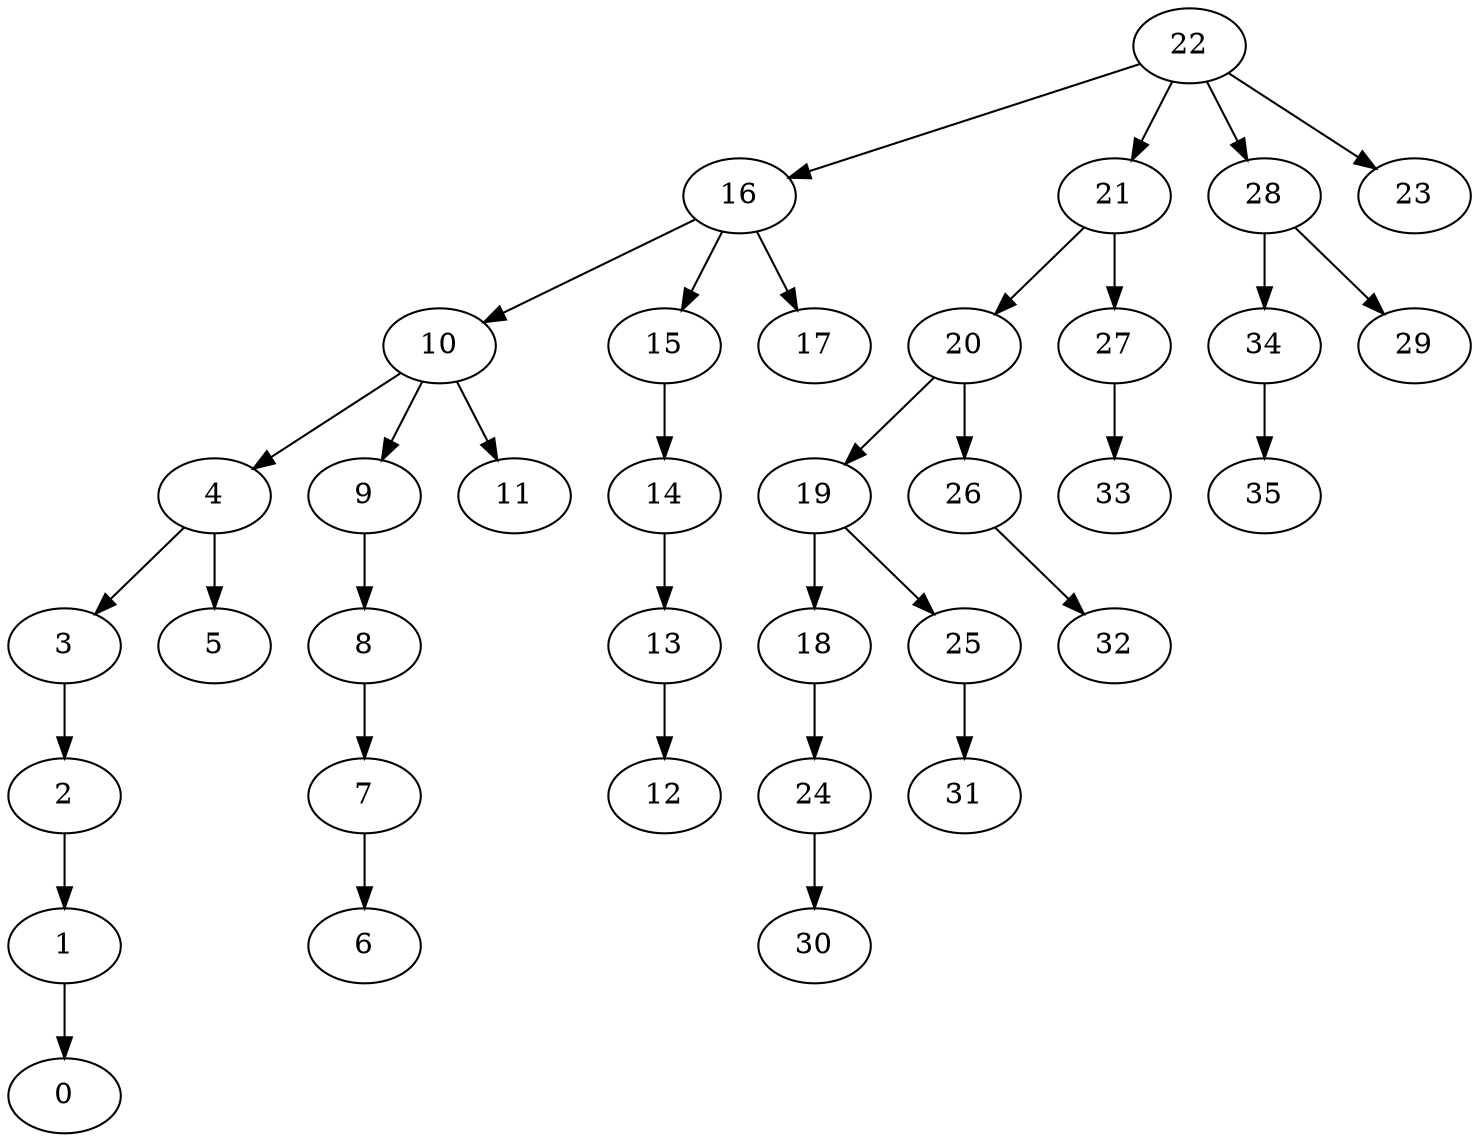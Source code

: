 digraph my_graph {
22 [label=22]
16 [label=16]
21 [label=21]
28 [label=28]
23 [label=23]
10 [label=10]
15 [label=15]
17 [label=17]
20 [label=20]
27 [label=27]
34 [label=34]
29 [label=29]
4 [label=4]
9 [label=9]
11 [label=11]
14 [label=14]
19 [label=19]
26 [label=26]
33 [label=33]
35 [label=35]
3 [label=3]
5 [label=5]
8 [label=8]
13 [label=13]
18 [label=18]
25 [label=25]
32 [label=32]
2 [label=2]
7 [label=7]
12 [label=12]
24 [label=24]
31 [label=31]
1 [label=1]
6 [label=6]
30 [label=30]
0 [label=0]
22->16
22->21
22->28
22->23
16->10
16->15
16->17
21->20
21->27
28->34
28->29
10->4
10->9
10->11
15->14
20->19
20->26
27->33
34->35
4->3
4->5
9->8
14->13
19->18
19->25
26->32
3->2
8->7
13->12
18->24
25->31
2->1
7->6
24->30
1->0
}